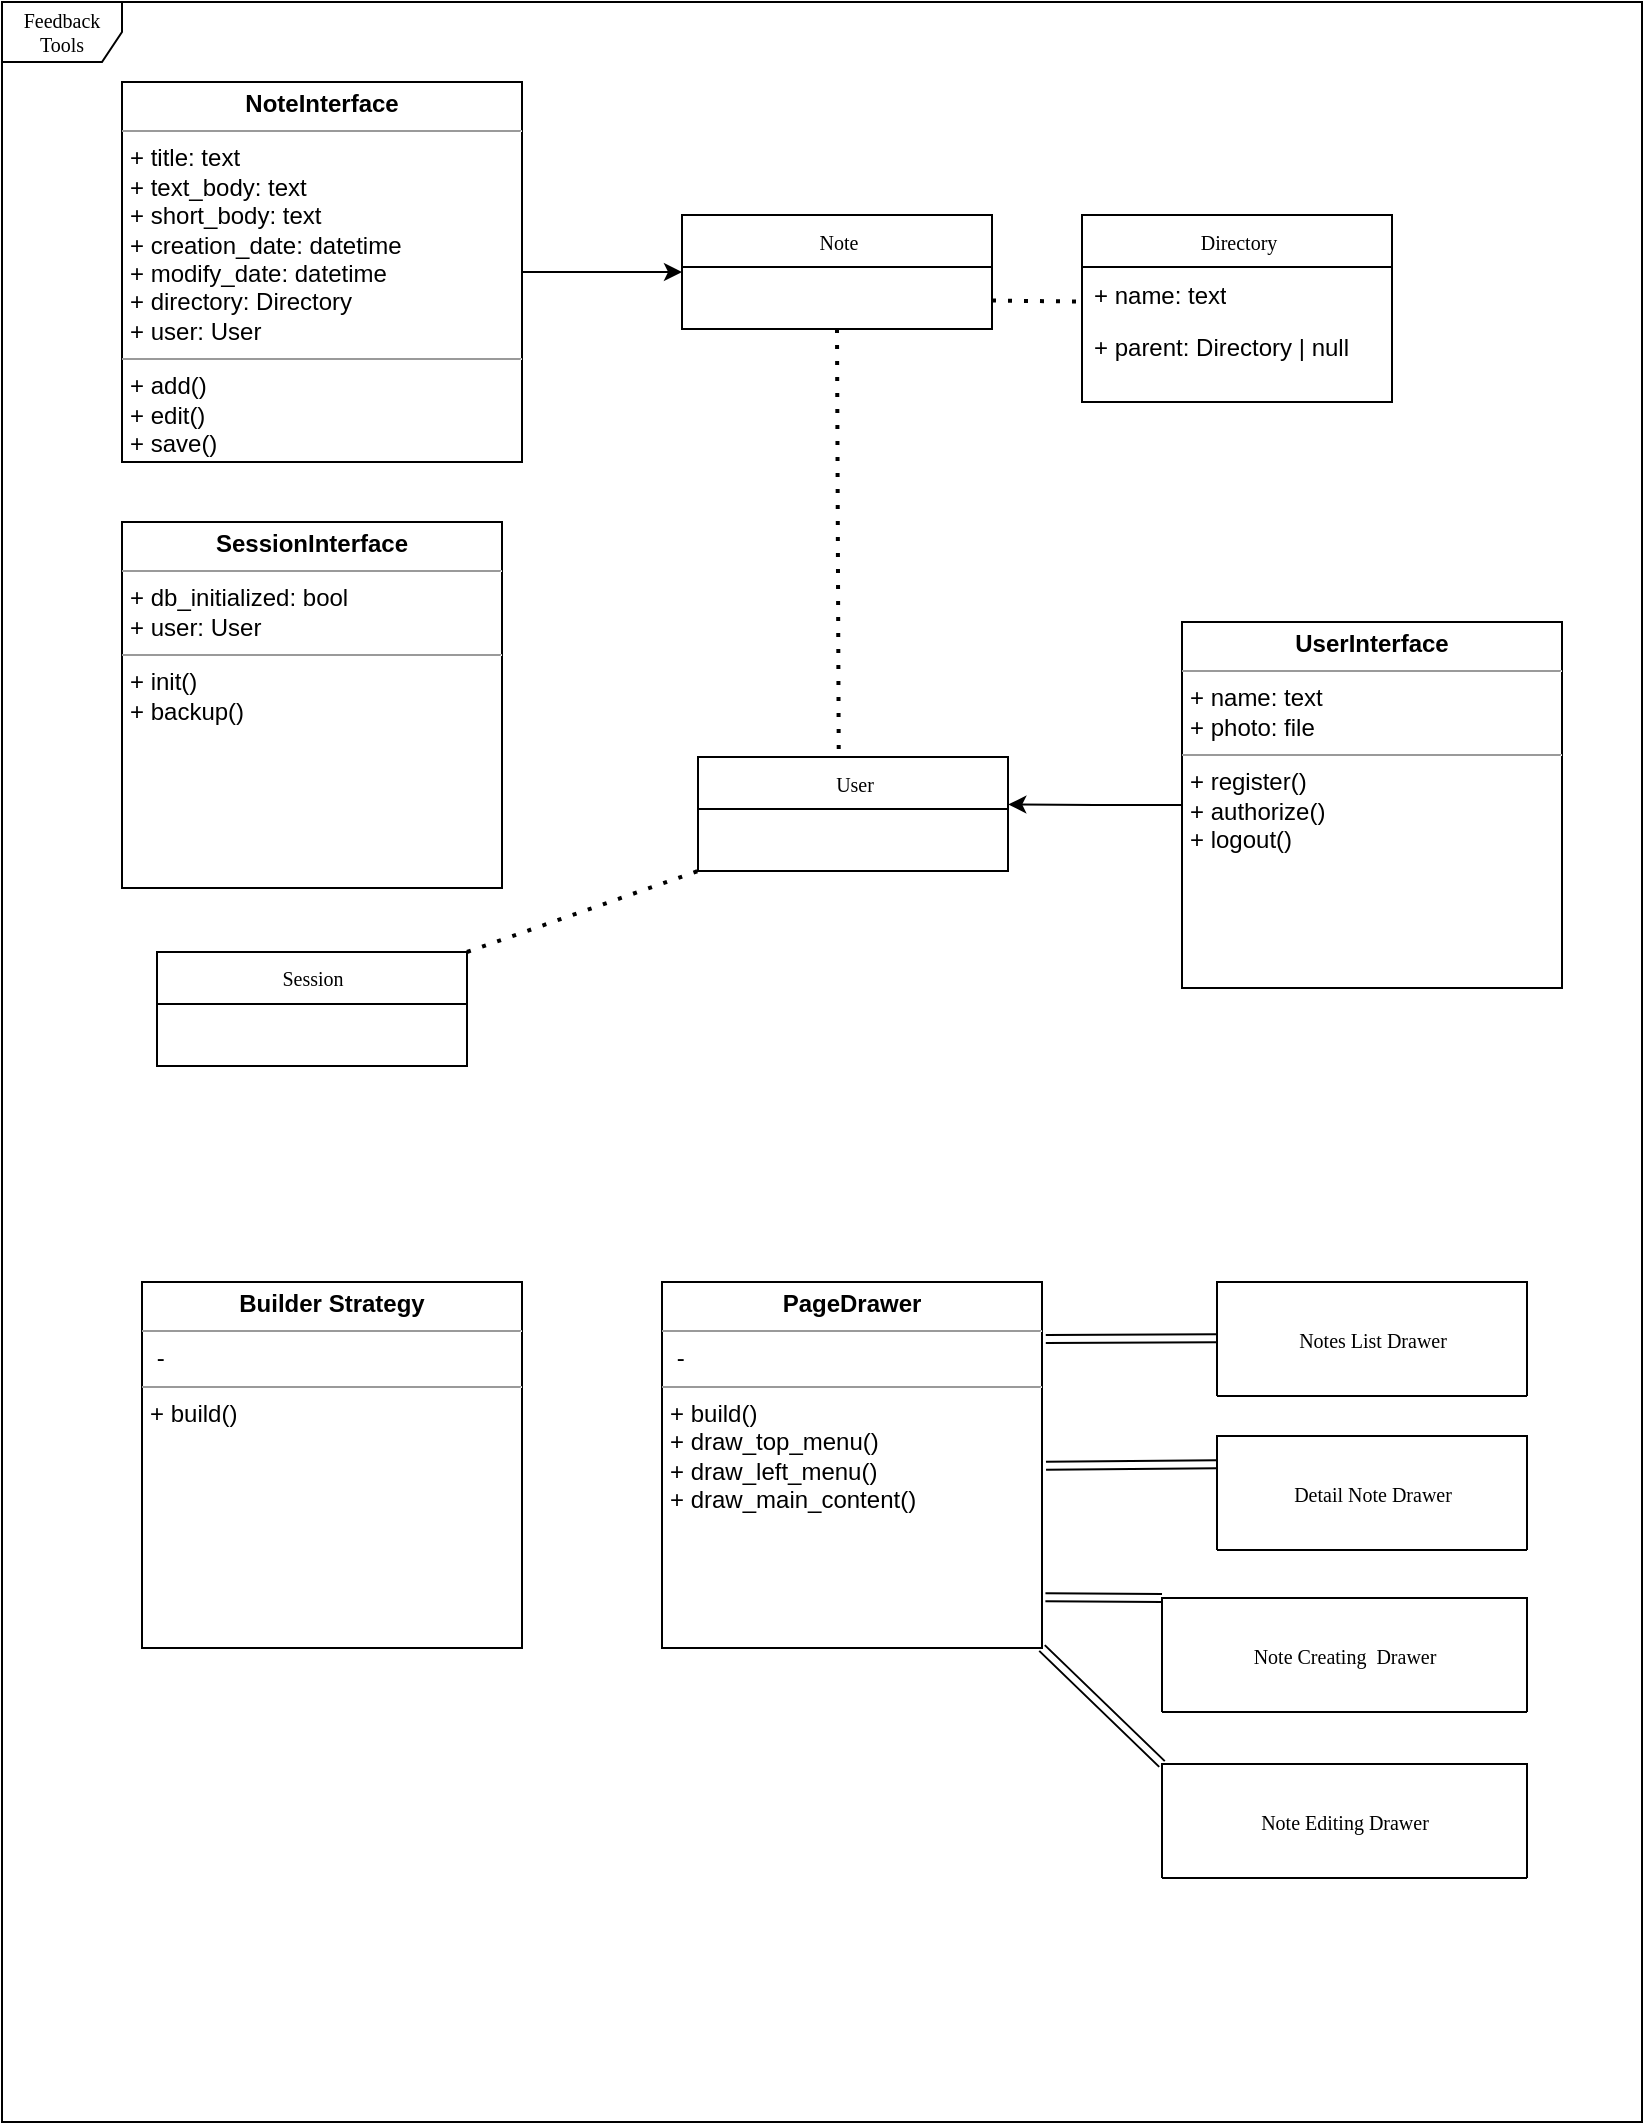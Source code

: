 <mxfile version="22.0.4" type="device">
  <diagram name="Page-1" id="c4acf3e9-155e-7222-9cf6-157b1a14988f">
    <mxGraphModel dx="1947" dy="1412" grid="1" gridSize="10" guides="1" tooltips="1" connect="1" arrows="1" fold="1" page="1" pageScale="1" pageWidth="850" pageHeight="1100" background="none" math="0" shadow="0">
      <root>
        <mxCell id="0" />
        <mxCell id="1" parent="0" />
        <mxCell id="17acba5748e5396b-1" value="Feedback Tools" style="shape=umlFrame;whiteSpace=wrap;html=1;rounded=0;shadow=0;comic=0;labelBackgroundColor=none;strokeWidth=1;fontFamily=Verdana;fontSize=10;align=center;" parent="1" vertex="1">
          <mxGeometry y="40" width="820" height="1060" as="geometry" />
        </mxCell>
        <mxCell id="17acba5748e5396b-20" value="Note" style="swimlane;html=1;fontStyle=0;childLayout=stackLayout;horizontal=1;startSize=26;fillColor=none;horizontalStack=0;resizeParent=1;resizeLast=0;collapsible=1;marginBottom=0;swimlaneFillColor=#ffffff;rounded=0;shadow=0;comic=0;labelBackgroundColor=none;strokeWidth=1;fontFamily=Verdana;fontSize=10;align=center;" parent="1" vertex="1">
          <mxGeometry x="340" y="146.5" width="155" height="57" as="geometry">
            <mxRectangle x="335" y="77" width="70" height="30" as="alternateBounds" />
          </mxGeometry>
        </mxCell>
        <mxCell id="_c7WHSBlHsiyiQmbyqjT-68" style="edgeStyle=orthogonalEdgeStyle;rounded=0;orthogonalLoop=1;jettySize=auto;html=1;" edge="1" parent="1" source="5d2195bd80daf111-18">
          <mxGeometry relative="1" as="geometry">
            <mxPoint x="340" y="175" as="targetPoint" />
          </mxGeometry>
        </mxCell>
        <mxCell id="5d2195bd80daf111-18" value="&lt;p style=&quot;margin:0px;margin-top:4px;text-align:center;&quot;&gt;&lt;b&gt;NoteInterface&lt;/b&gt;&lt;br&gt;&lt;/p&gt;&lt;hr size=&quot;1&quot;&gt;&lt;p style=&quot;margin:0px;margin-left:4px;&quot;&gt;+ title: text&lt;br&gt;+ text_body: text&lt;br&gt;+ short_body: text&lt;br&gt;&lt;/p&gt;&lt;p style=&quot;margin:0px;margin-left:4px;&quot;&gt;+ creation_date: datetime&lt;br&gt;&lt;/p&gt;&lt;p style=&quot;margin:0px;margin-left:4px;&quot;&gt;+ modify_date: datetime&lt;/p&gt;&lt;p style=&quot;margin:0px;margin-left:4px;&quot;&gt;+ directory: Directory&lt;br&gt;&lt;/p&gt;&lt;p style=&quot;margin:0px;margin-left:4px;&quot;&gt;+ user: User&lt;br&gt;&lt;/p&gt;&lt;hr size=&quot;1&quot;&gt;&lt;p style=&quot;margin:0px;margin-left:4px;&quot;&gt;+ add()&lt;br&gt;+ edit()&lt;br&gt;&lt;/p&gt;&lt;p style=&quot;margin:0px;margin-left:4px;&quot;&gt;+ save()&lt;/p&gt;&lt;p style=&quot;margin:0px;margin-left:4px;&quot;&gt;+ get()&lt;br&gt;&lt;/p&gt;" style="verticalAlign=top;align=left;overflow=fill;fontSize=12;fontFamily=Helvetica;html=1;rounded=0;shadow=0;comic=0;labelBackgroundColor=none;strokeWidth=1" parent="1" vertex="1">
          <mxGeometry x="60" y="80" width="200" height="190" as="geometry" />
        </mxCell>
        <mxCell id="_c7WHSBlHsiyiQmbyqjT-62" value="&lt;p style=&quot;margin:0px;margin-top:4px;text-align:center;&quot;&gt;&lt;b&gt;SessionInterface&lt;/b&gt;&lt;br&gt;&lt;/p&gt;&lt;hr size=&quot;1&quot;&gt;&lt;p style=&quot;margin:0px;margin-left:4px;&quot;&gt;+ db_initialized: bool&lt;br&gt;+ user: User&lt;br&gt;&lt;/p&gt;&lt;hr size=&quot;1&quot;&gt;&lt;p style=&quot;margin:0px;margin-left:4px;&quot;&gt;+ init()&lt;br&gt;&lt;/p&gt;&lt;p style=&quot;margin:0px;margin-left:4px;&quot;&gt;+ backup()&lt;br&gt;&lt;/p&gt;" style="verticalAlign=top;align=left;overflow=fill;fontSize=12;fontFamily=Helvetica;html=1;rounded=0;shadow=0;comic=0;labelBackgroundColor=none;strokeWidth=1" vertex="1" parent="1">
          <mxGeometry x="60" y="300" width="190" height="183" as="geometry" />
        </mxCell>
        <mxCell id="_c7WHSBlHsiyiQmbyqjT-65" value="" style="endArrow=none;dashed=1;html=1;dashPattern=1 3;strokeWidth=2;rounded=0;entryX=0.454;entryY=-0.001;entryDx=0;entryDy=0;entryPerimeter=0;exitX=0.5;exitY=1;exitDx=0;exitDy=0;" edge="1" parent="1" source="17acba5748e5396b-20" target="_c7WHSBlHsiyiQmbyqjT-70">
          <mxGeometry width="50" height="50" relative="1" as="geometry">
            <mxPoint x="130" y="197" as="sourcePoint" />
            <mxPoint x="345.95" y="426.398" as="targetPoint" />
          </mxGeometry>
        </mxCell>
        <mxCell id="_c7WHSBlHsiyiQmbyqjT-69" value="&lt;p style=&quot;margin:0px;margin-top:4px;text-align:center;&quot;&gt;&lt;b&gt;UserInterface&lt;/b&gt;&lt;br&gt;&lt;/p&gt;&lt;hr size=&quot;1&quot;&gt;&lt;p style=&quot;margin:0px;margin-left:4px;&quot;&gt;+ name: text&lt;br&gt;+ photo: file&lt;br&gt;&lt;/p&gt;&lt;hr size=&quot;1&quot;&gt;&lt;p style=&quot;margin:0px;margin-left:4px;&quot;&gt;+ register()&lt;br&gt;+ authorize()&lt;/p&gt;&lt;p style=&quot;margin:0px;margin-left:4px;&quot;&gt;+ logout()&lt;br&gt;&lt;/p&gt;" style="verticalAlign=top;align=left;overflow=fill;fontSize=12;fontFamily=Helvetica;html=1;rounded=0;shadow=0;comic=0;labelBackgroundColor=none;strokeWidth=1" vertex="1" parent="1">
          <mxGeometry x="590" y="350" width="190" height="183" as="geometry" />
        </mxCell>
        <mxCell id="_c7WHSBlHsiyiQmbyqjT-70" value="User" style="swimlane;html=1;fontStyle=0;childLayout=stackLayout;horizontal=1;startSize=26;fillColor=none;horizontalStack=0;resizeParent=1;resizeLast=0;collapsible=1;marginBottom=0;swimlaneFillColor=#ffffff;rounded=0;shadow=0;comic=0;labelBackgroundColor=none;strokeWidth=1;fontFamily=Verdana;fontSize=10;align=center;" vertex="1" parent="1">
          <mxGeometry x="348" y="417.5" width="155" height="57" as="geometry">
            <mxRectangle x="335" y="77" width="70" height="30" as="alternateBounds" />
          </mxGeometry>
        </mxCell>
        <mxCell id="_c7WHSBlHsiyiQmbyqjT-71" style="edgeStyle=orthogonalEdgeStyle;rounded=0;orthogonalLoop=1;jettySize=auto;html=1;entryX=1.001;entryY=0.416;entryDx=0;entryDy=0;entryPerimeter=0;" edge="1" parent="1" source="_c7WHSBlHsiyiQmbyqjT-69" target="_c7WHSBlHsiyiQmbyqjT-70">
          <mxGeometry relative="1" as="geometry" />
        </mxCell>
        <mxCell id="_c7WHSBlHsiyiQmbyqjT-72" value="Session" style="swimlane;html=1;fontStyle=0;childLayout=stackLayout;horizontal=1;startSize=26;fillColor=none;horizontalStack=0;resizeParent=1;resizeLast=0;collapsible=1;marginBottom=0;swimlaneFillColor=#ffffff;rounded=0;shadow=0;comic=0;labelBackgroundColor=none;strokeWidth=1;fontFamily=Verdana;fontSize=10;align=center;" vertex="1" parent="1">
          <mxGeometry x="77.5" y="515" width="155" height="57" as="geometry">
            <mxRectangle x="335" y="77" width="70" height="30" as="alternateBounds" />
          </mxGeometry>
        </mxCell>
        <mxCell id="_c7WHSBlHsiyiQmbyqjT-73" value="" style="endArrow=none;dashed=1;html=1;dashPattern=1 3;strokeWidth=2;rounded=0;entryX=0;entryY=1;entryDx=0;entryDy=0;exitX=1;exitY=0;exitDx=0;exitDy=0;" edge="1" parent="1" source="_c7WHSBlHsiyiQmbyqjT-72" target="_c7WHSBlHsiyiQmbyqjT-70">
          <mxGeometry width="50" height="50" relative="1" as="geometry">
            <mxPoint x="428" y="214" as="sourcePoint" />
            <mxPoint x="428" y="427" as="targetPoint" />
          </mxGeometry>
        </mxCell>
        <mxCell id="_c7WHSBlHsiyiQmbyqjT-75" value="Directory" style="swimlane;html=1;fontStyle=0;childLayout=stackLayout;horizontal=1;startSize=26;fillColor=none;horizontalStack=0;resizeParent=1;resizeLast=0;collapsible=1;marginBottom=0;swimlaneFillColor=#ffffff;rounded=0;shadow=0;comic=0;labelBackgroundColor=none;strokeWidth=1;fontFamily=Verdana;fontSize=10;align=center;" vertex="1" parent="1">
          <mxGeometry x="540" y="146.5" width="155" height="93.5" as="geometry">
            <mxRectangle x="335" y="77" width="70" height="30" as="alternateBounds" />
          </mxGeometry>
        </mxCell>
        <mxCell id="_c7WHSBlHsiyiQmbyqjT-76" value="+ name: text" style="text;html=1;strokeColor=none;fillColor=none;align=left;verticalAlign=top;spacingLeft=4;spacingRight=4;whiteSpace=wrap;overflow=hidden;rotatable=0;points=[[0,0.5],[1,0.5]];portConstraint=eastwest;" vertex="1" parent="_c7WHSBlHsiyiQmbyqjT-75">
          <mxGeometry y="26" width="155" height="26" as="geometry" />
        </mxCell>
        <mxCell id="_c7WHSBlHsiyiQmbyqjT-77" value="+ parent: Directory | null" style="text;html=1;strokeColor=none;fillColor=none;align=left;verticalAlign=top;spacingLeft=4;spacingRight=4;whiteSpace=wrap;overflow=hidden;rotatable=0;points=[[0,0.5],[1,0.5]];portConstraint=eastwest;" vertex="1" parent="_c7WHSBlHsiyiQmbyqjT-75">
          <mxGeometry y="52" width="155" height="26" as="geometry" />
        </mxCell>
        <mxCell id="_c7WHSBlHsiyiQmbyqjT-78" value="" style="endArrow=none;dashed=1;html=1;dashPattern=1 3;strokeWidth=2;rounded=0;exitX=1;exitY=0.75;exitDx=0;exitDy=0;entryX=0.005;entryY=0.666;entryDx=0;entryDy=0;entryPerimeter=0;" edge="1" parent="1" source="17acba5748e5396b-20" target="_c7WHSBlHsiyiQmbyqjT-76">
          <mxGeometry width="50" height="50" relative="1" as="geometry">
            <mxPoint x="600" y="200" as="sourcePoint" />
            <mxPoint x="650" y="150" as="targetPoint" />
          </mxGeometry>
        </mxCell>
        <mxCell id="_c7WHSBlHsiyiQmbyqjT-79" value="&lt;p style=&quot;margin:0px;margin-top:4px;text-align:center;&quot;&gt;&lt;b&gt;Builder Strategy&lt;/b&gt;&lt;br&gt;&lt;/p&gt;&lt;hr size=&quot;1&quot;&gt;&lt;p style=&quot;margin:0px;margin-left:4px;&quot;&gt;&amp;nbsp;-&lt;br&gt;&lt;/p&gt;&lt;hr size=&quot;1&quot;&gt;&lt;p style=&quot;margin:0px;margin-left:4px;&quot;&gt;+ build()&lt;br&gt;&lt;/p&gt;" style="verticalAlign=top;align=left;overflow=fill;fontSize=12;fontFamily=Helvetica;html=1;rounded=0;shadow=0;comic=0;labelBackgroundColor=none;strokeWidth=1" vertex="1" parent="1">
          <mxGeometry x="70" y="680" width="190" height="183" as="geometry" />
        </mxCell>
        <mxCell id="_c7WHSBlHsiyiQmbyqjT-80" value="Notes List Drawer" style="swimlane;html=1;fontStyle=0;childLayout=stackLayout;horizontal=1;startSize=57;fillColor=none;horizontalStack=0;resizeParent=1;resizeLast=0;collapsible=1;marginBottom=0;swimlaneFillColor=#ffffff;rounded=0;shadow=0;comic=0;labelBackgroundColor=none;strokeWidth=1;fontFamily=Verdana;fontSize=10;align=center;" vertex="1" parent="1">
          <mxGeometry x="607.5" y="680" width="155" height="57" as="geometry">
            <mxRectangle x="335" y="77" width="70" height="30" as="alternateBounds" />
          </mxGeometry>
        </mxCell>
        <mxCell id="_c7WHSBlHsiyiQmbyqjT-82" value="&lt;p style=&quot;margin:0px;margin-top:4px;text-align:center;&quot;&gt;&lt;b&gt;PageDrawer&lt;/b&gt;&lt;br&gt;&lt;/p&gt;&lt;hr size=&quot;1&quot;&gt;&lt;p style=&quot;margin:0px;margin-left:4px;&quot;&gt;&amp;nbsp;-&lt;br&gt;&lt;/p&gt;&lt;hr size=&quot;1&quot;&gt;&lt;p style=&quot;margin:0px;margin-left:4px;&quot;&gt;+ build()&lt;br&gt;&lt;/p&gt;&lt;p style=&quot;margin:0px;margin-left:4px;&quot;&gt;+ draw_top_menu()&lt;br&gt;+ draw_left_menu()&lt;br&gt;+ draw_main_content()&lt;br&gt;&lt;/p&gt;" style="verticalAlign=top;align=left;overflow=fill;fontSize=12;fontFamily=Helvetica;html=1;rounded=0;shadow=0;comic=0;labelBackgroundColor=none;strokeWidth=1" vertex="1" parent="1">
          <mxGeometry x="330" y="680" width="190" height="183" as="geometry" />
        </mxCell>
        <mxCell id="_c7WHSBlHsiyiQmbyqjT-83" value="Detail Note Drawer" style="swimlane;html=1;fontStyle=0;childLayout=stackLayout;horizontal=1;startSize=57;fillColor=none;horizontalStack=0;resizeParent=1;resizeLast=0;collapsible=1;marginBottom=0;swimlaneFillColor=#ffffff;rounded=0;shadow=0;comic=0;labelBackgroundColor=none;strokeWidth=1;fontFamily=Verdana;fontSize=10;align=center;" vertex="1" parent="1">
          <mxGeometry x="607.5" y="757" width="155" height="57" as="geometry">
            <mxRectangle x="335" y="77" width="70" height="30" as="alternateBounds" />
          </mxGeometry>
        </mxCell>
        <mxCell id="_c7WHSBlHsiyiQmbyqjT-84" value="Note Creating&amp;nbsp; Drawer" style="swimlane;html=1;fontStyle=0;childLayout=stackLayout;horizontal=1;startSize=57;fillColor=none;horizontalStack=0;resizeParent=1;resizeLast=0;collapsible=1;marginBottom=0;swimlaneFillColor=#ffffff;rounded=0;shadow=0;comic=0;labelBackgroundColor=none;strokeWidth=1;fontFamily=Verdana;fontSize=10;align=center;" vertex="1" parent="1">
          <mxGeometry x="580" y="838" width="182.5" height="57" as="geometry">
            <mxRectangle x="335" y="77" width="70" height="30" as="alternateBounds" />
          </mxGeometry>
        </mxCell>
        <mxCell id="_c7WHSBlHsiyiQmbyqjT-85" value="Note Editing Drawer" style="swimlane;html=1;fontStyle=0;childLayout=stackLayout;horizontal=1;startSize=57;fillColor=none;horizontalStack=0;resizeParent=1;resizeLast=0;collapsible=1;marginBottom=0;swimlaneFillColor=#ffffff;rounded=0;shadow=0;comic=0;labelBackgroundColor=none;strokeWidth=1;fontFamily=Verdana;fontSize=10;align=center;" vertex="1" parent="1">
          <mxGeometry x="580" y="921" width="182.5" height="57" as="geometry">
            <mxRectangle x="335" y="77" width="70" height="30" as="alternateBounds" />
          </mxGeometry>
        </mxCell>
        <mxCell id="_c7WHSBlHsiyiQmbyqjT-87" value="" style="shape=link;html=1;rounded=0;exitX=1.01;exitY=0.156;exitDx=0;exitDy=0;exitPerimeter=0;" edge="1" parent="1" source="_c7WHSBlHsiyiQmbyqjT-82">
          <mxGeometry width="100" relative="1" as="geometry">
            <mxPoint x="530" y="710" as="sourcePoint" />
            <mxPoint x="607.5" y="708.16" as="targetPoint" />
          </mxGeometry>
        </mxCell>
        <mxCell id="_c7WHSBlHsiyiQmbyqjT-88" value="" style="shape=link;html=1;rounded=0;exitX=1.01;exitY=0.156;exitDx=0;exitDy=0;exitPerimeter=0;" edge="1" parent="1">
          <mxGeometry width="100" relative="1" as="geometry">
            <mxPoint x="522" y="771.92" as="sourcePoint" />
            <mxPoint x="607.5" y="771.08" as="targetPoint" />
          </mxGeometry>
        </mxCell>
        <mxCell id="_c7WHSBlHsiyiQmbyqjT-89" value="" style="shape=link;html=1;rounded=0;exitX=1.009;exitY=0.861;exitDx=0;exitDy=0;exitPerimeter=0;entryX=0;entryY=0;entryDx=0;entryDy=0;" edge="1" parent="1" source="_c7WHSBlHsiyiQmbyqjT-82" target="_c7WHSBlHsiyiQmbyqjT-84">
          <mxGeometry width="100" relative="1" as="geometry">
            <mxPoint x="522" y="849" as="sourcePoint" />
            <mxPoint x="607.5" y="848.16" as="targetPoint" />
          </mxGeometry>
        </mxCell>
        <mxCell id="_c7WHSBlHsiyiQmbyqjT-90" value="" style="shape=link;html=1;rounded=0;exitX=1;exitY=1;exitDx=0;exitDy=0;entryX=0;entryY=0;entryDx=0;entryDy=0;" edge="1" parent="1" source="_c7WHSBlHsiyiQmbyqjT-82" target="_c7WHSBlHsiyiQmbyqjT-85">
          <mxGeometry width="100" relative="1" as="geometry">
            <mxPoint x="512" y="883" as="sourcePoint" />
            <mxPoint x="597.5" y="882.16" as="targetPoint" />
          </mxGeometry>
        </mxCell>
      </root>
    </mxGraphModel>
  </diagram>
</mxfile>
